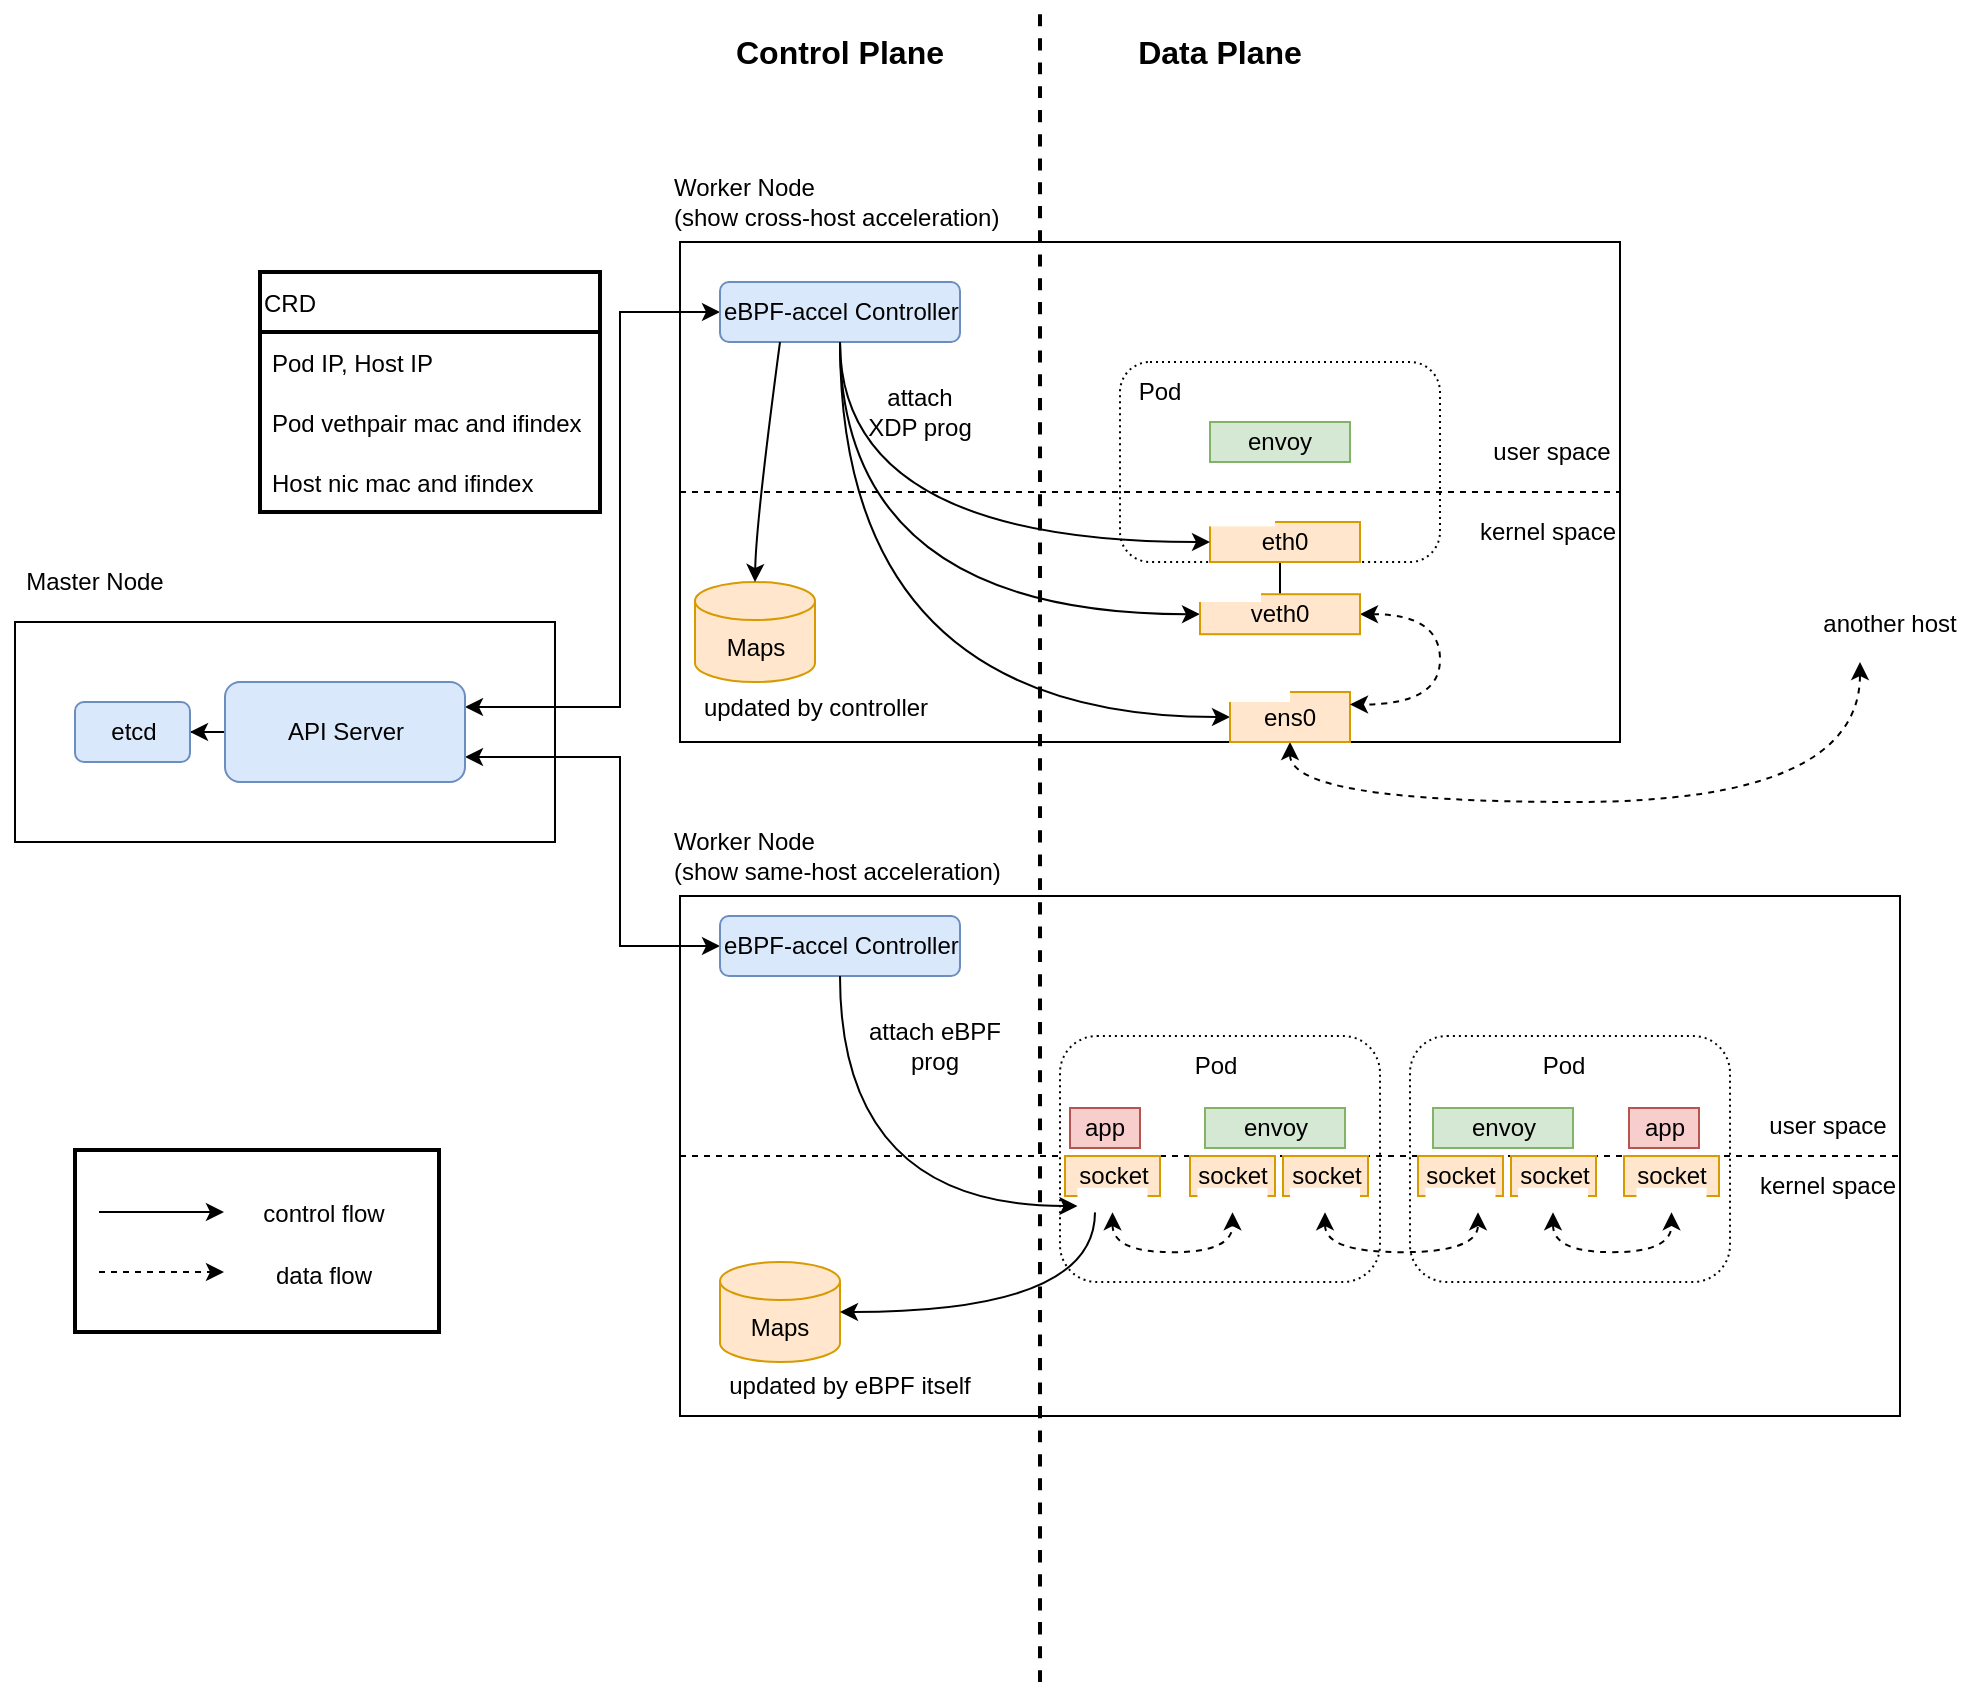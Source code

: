 <mxfile version="15.5.9" type="github">
  <diagram id="M2nfgKmNFZcQD9SM70Va" name="Page-1">
    <mxGraphModel dx="1350" dy="1825" grid="1" gridSize="10" guides="1" tooltips="1" connect="1" arrows="1" fold="1" page="1" pageScale="1" pageWidth="850" pageHeight="1100" math="0" shadow="0">
      <root>
        <mxCell id="0" />
        <mxCell id="1" parent="0" />
        <mxCell id="VoGEhj3P5TK3Omv5-3tw-176" value="" style="rounded=0;whiteSpace=wrap;html=1;shadow=0;fontSize=18;strokeColor=default;fillColor=#FFFFFF;align=left;strokeWidth=2;" vertex="1" parent="1">
          <mxGeometry x="277.5" y="394" width="182" height="91" as="geometry" />
        </mxCell>
        <mxCell id="VoGEhj3P5TK3Omv5-3tw-35" value="" style="rounded=0;whiteSpace=wrap;html=1;strokeColor=default;align=center;" vertex="1" parent="1">
          <mxGeometry x="610" y="327" width="120" height="60" as="geometry" />
        </mxCell>
        <mxCell id="VoGEhj3P5TK3Omv5-3tw-1" value="" style="rounded=0;whiteSpace=wrap;html=1;align=left;" vertex="1" parent="1">
          <mxGeometry x="247.5" y="130" width="270" height="110" as="geometry" />
        </mxCell>
        <mxCell id="VoGEhj3P5TK3Omv5-3tw-2" value="" style="rounded=0;whiteSpace=wrap;html=1;" vertex="1" parent="1">
          <mxGeometry x="580" y="267" width="610" height="260" as="geometry" />
        </mxCell>
        <mxCell id="VoGEhj3P5TK3Omv5-3tw-3" value="" style="rounded=0;whiteSpace=wrap;html=1;" vertex="1" parent="1">
          <mxGeometry x="580" y="-60" width="470" height="250" as="geometry" />
        </mxCell>
        <mxCell id="VoGEhj3P5TK3Omv5-3tw-4" value="Master Node" style="text;html=1;strokeColor=none;fillColor=none;align=center;verticalAlign=middle;whiteSpace=wrap;rounded=0;" vertex="1" parent="1">
          <mxGeometry x="240" y="100" width="95" height="20" as="geometry" />
        </mxCell>
        <mxCell id="VoGEhj3P5TK3Omv5-3tw-6" value="Worker Node&lt;br&gt;(show cross-host acceleration)" style="text;html=1;strokeColor=none;fillColor=none;align=left;verticalAlign=middle;whiteSpace=wrap;rounded=0;" vertex="1" parent="1">
          <mxGeometry x="575" y="-100" width="175" height="40" as="geometry" />
        </mxCell>
        <mxCell id="VoGEhj3P5TK3Omv5-3tw-41" style="edgeStyle=orthogonalEdgeStyle;rounded=0;orthogonalLoop=1;jettySize=auto;html=1;exitX=0;exitY=0.5;exitDx=0;exitDy=0;entryX=1;entryY=0.75;entryDx=0;entryDy=0;startArrow=classic;startFill=1;" edge="1" parent="1" source="VoGEhj3P5TK3Omv5-3tw-7" target="VoGEhj3P5TK3Omv5-3tw-9">
          <mxGeometry relative="1" as="geometry">
            <Array as="points">
              <mxPoint x="550" y="292" />
              <mxPoint x="550" y="198" />
            </Array>
          </mxGeometry>
        </mxCell>
        <mxCell id="VoGEhj3P5TK3Omv5-3tw-7" value="eBPF-accel Controller" style="rounded=1;whiteSpace=wrap;html=1;align=left;fillColor=#dae8fc;strokeColor=#6c8ebf;" vertex="1" parent="1">
          <mxGeometry x="600" y="277" width="120" height="30" as="geometry" />
        </mxCell>
        <mxCell id="VoGEhj3P5TK3Omv5-3tw-43" style="edgeStyle=orthogonalEdgeStyle;rounded=0;orthogonalLoop=1;jettySize=auto;html=1;exitX=0;exitY=0.5;exitDx=0;exitDy=0;entryX=1;entryY=0.25;entryDx=0;entryDy=0;startArrow=classic;startFill=1;" edge="1" parent="1" source="VoGEhj3P5TK3Omv5-3tw-8" target="VoGEhj3P5TK3Omv5-3tw-9">
          <mxGeometry relative="1" as="geometry">
            <Array as="points">
              <mxPoint x="550" y="-25" />
              <mxPoint x="550" y="173" />
            </Array>
          </mxGeometry>
        </mxCell>
        <mxCell id="VoGEhj3P5TK3Omv5-3tw-96" style="edgeStyle=orthogonalEdgeStyle;curved=1;rounded=0;orthogonalLoop=1;jettySize=auto;html=1;exitX=0.5;exitY=1;exitDx=0;exitDy=0;entryX=0;entryY=0.5;entryDx=0;entryDy=0;startArrow=none;startFill=0;endArrow=classic;endFill=1;" edge="1" parent="1" source="VoGEhj3P5TK3Omv5-3tw-8" target="VoGEhj3P5TK3Omv5-3tw-92">
          <mxGeometry relative="1" as="geometry" />
        </mxCell>
        <mxCell id="VoGEhj3P5TK3Omv5-3tw-97" style="edgeStyle=orthogonalEdgeStyle;curved=1;rounded=0;orthogonalLoop=1;jettySize=auto;html=1;exitX=0.5;exitY=1;exitDx=0;exitDy=0;entryX=0;entryY=0.5;entryDx=0;entryDy=0;startArrow=none;startFill=0;endArrow=classic;endFill=1;" edge="1" parent="1" source="VoGEhj3P5TK3Omv5-3tw-8" target="VoGEhj3P5TK3Omv5-3tw-83">
          <mxGeometry relative="1" as="geometry" />
        </mxCell>
        <mxCell id="VoGEhj3P5TK3Omv5-3tw-8" value="eBPF-accel Controller" style="rounded=1;whiteSpace=wrap;html=1;align=left;fillColor=#dae8fc;strokeColor=#6c8ebf;" vertex="1" parent="1">
          <mxGeometry x="600" y="-40" width="120" height="30" as="geometry" />
        </mxCell>
        <mxCell id="VoGEhj3P5TK3Omv5-3tw-13" style="edgeStyle=orthogonalEdgeStyle;rounded=0;orthogonalLoop=1;jettySize=auto;html=1;exitX=0;exitY=0.5;exitDx=0;exitDy=0;" edge="1" parent="1" source="VoGEhj3P5TK3Omv5-3tw-9" target="VoGEhj3P5TK3Omv5-3tw-12">
          <mxGeometry relative="1" as="geometry" />
        </mxCell>
        <mxCell id="VoGEhj3P5TK3Omv5-3tw-9" value="API Server" style="rounded=1;whiteSpace=wrap;html=1;align=center;fillColor=#dae8fc;strokeColor=#6c8ebf;" vertex="1" parent="1">
          <mxGeometry x="352.5" y="160" width="120" height="50" as="geometry" />
        </mxCell>
        <mxCell id="VoGEhj3P5TK3Omv5-3tw-12" value="etcd" style="rounded=1;whiteSpace=wrap;html=1;align=center;fillColor=#dae8fc;strokeColor=#6c8ebf;" vertex="1" parent="1">
          <mxGeometry x="277.5" y="170" width="57.5" height="30" as="geometry" />
        </mxCell>
        <mxCell id="VoGEhj3P5TK3Omv5-3tw-21" value="user space" style="text;html=1;strokeColor=none;fillColor=none;align=center;verticalAlign=middle;whiteSpace=wrap;rounded=0;" vertex="1" parent="1">
          <mxGeometry x="1118" y="367" width="72" height="30" as="geometry" />
        </mxCell>
        <mxCell id="VoGEhj3P5TK3Omv5-3tw-22" value="user space" style="text;html=1;strokeColor=none;fillColor=none;align=center;verticalAlign=middle;whiteSpace=wrap;rounded=0;" vertex="1" parent="1">
          <mxGeometry x="980" y="30" width="72" height="30" as="geometry" />
        </mxCell>
        <mxCell id="VoGEhj3P5TK3Omv5-3tw-23" value="kernel space" style="text;html=1;strokeColor=none;fillColor=none;align=center;verticalAlign=middle;whiteSpace=wrap;rounded=0;" vertex="1" parent="1">
          <mxGeometry x="1118" y="397" width="72" height="30" as="geometry" />
        </mxCell>
        <mxCell id="VoGEhj3P5TK3Omv5-3tw-24" value="kernel space" style="text;html=1;strokeColor=none;fillColor=none;align=center;verticalAlign=middle;whiteSpace=wrap;rounded=0;" vertex="1" parent="1">
          <mxGeometry x="978" y="70" width="72" height="30" as="geometry" />
        </mxCell>
        <mxCell id="VoGEhj3P5TK3Omv5-3tw-27" value="Maps" style="shape=cylinder3;whiteSpace=wrap;html=1;boundedLbl=1;backgroundOutline=1;size=9.5;strokeColor=#d79b00;align=center;fillColor=#ffe6cc;" vertex="1" parent="1">
          <mxGeometry x="600" y="450" width="60" height="50" as="geometry" />
        </mxCell>
        <mxCell id="VoGEhj3P5TK3Omv5-3tw-28" value="Maps" style="shape=cylinder3;whiteSpace=wrap;html=1;boundedLbl=1;backgroundOutline=1;size=9.5;strokeColor=#d79b00;align=center;fillColor=#ffe6cc;" vertex="1" parent="1">
          <mxGeometry x="587.5" y="110" width="60" height="50" as="geometry" />
        </mxCell>
        <mxCell id="VoGEhj3P5TK3Omv5-3tw-30" value="" style="curved=1;endArrow=classic;html=1;rounded=0;exitX=0.25;exitY=1;exitDx=0;exitDy=0;entryX=0.5;entryY=0;entryDx=0;entryDy=0;entryPerimeter=0;" edge="1" parent="1" source="VoGEhj3P5TK3Omv5-3tw-8" target="VoGEhj3P5TK3Omv5-3tw-28">
          <mxGeometry width="50" height="50" relative="1" as="geometry">
            <mxPoint x="820" y="55" as="sourcePoint" />
            <mxPoint x="840" y="120" as="targetPoint" />
            <Array as="points">
              <mxPoint x="618" y="80" />
            </Array>
          </mxGeometry>
        </mxCell>
        <mxCell id="VoGEhj3P5TK3Omv5-3tw-80" value="" style="rounded=1;whiteSpace=wrap;html=1;strokeColor=default;align=center;dashed=1;dashPattern=1 2;" vertex="1" parent="1">
          <mxGeometry x="800" width="160" height="100" as="geometry" />
        </mxCell>
        <mxCell id="VoGEhj3P5TK3Omv5-3tw-20" value="" style="endArrow=none;dashed=1;html=1;rounded=0;exitX=0;exitY=0.5;exitDx=0;exitDy=0;entryX=1;entryY=0.5;entryDx=0;entryDy=0;" edge="1" parent="1" source="VoGEhj3P5TK3Omv5-3tw-3" target="VoGEhj3P5TK3Omv5-3tw-3">
          <mxGeometry width="50" height="50" relative="1" as="geometry">
            <mxPoint x="585" y="99.5" as="sourcePoint" />
            <mxPoint x="885" y="99.5" as="targetPoint" />
          </mxGeometry>
        </mxCell>
        <mxCell id="VoGEhj3P5TK3Omv5-3tw-136" style="edgeStyle=orthogonalEdgeStyle;curved=1;rounded=0;orthogonalLoop=1;jettySize=auto;html=1;exitX=0.5;exitY=1;exitDx=0;exitDy=0;dashed=1;fontSize=12;startArrow=classic;startFill=1;endArrow=classic;endFill=1;strokeWidth=1;" edge="1" parent="1" source="VoGEhj3P5TK3Omv5-3tw-83">
          <mxGeometry relative="1" as="geometry">
            <mxPoint x="1170" y="150" as="targetPoint" />
            <Array as="points">
              <mxPoint x="885" y="220" />
              <mxPoint x="1170" y="220" />
            </Array>
          </mxGeometry>
        </mxCell>
        <mxCell id="VoGEhj3P5TK3Omv5-3tw-83" value="ens0" style="rounded=0;whiteSpace=wrap;html=1;strokeColor=#d79b00;align=center;rotation=0;fillColor=#ffe6cc;" vertex="1" parent="1">
          <mxGeometry x="855" y="165" width="60" height="25" as="geometry" />
        </mxCell>
        <mxCell id="VoGEhj3P5TK3Omv5-3tw-86" value="envoy" style="rounded=0;whiteSpace=wrap;html=1;strokeColor=#82b366;align=center;fillColor=#d5e8d4;" vertex="1" parent="1">
          <mxGeometry x="845" y="30" width="70" height="20" as="geometry" />
        </mxCell>
        <mxCell id="VoGEhj3P5TK3Omv5-3tw-93" style="edgeStyle=orthogonalEdgeStyle;rounded=0;orthogonalLoop=1;jettySize=auto;html=1;exitX=0.5;exitY=1;exitDx=0;exitDy=0;entryX=0.5;entryY=0;entryDx=0;entryDy=0;startArrow=none;startFill=0;endArrow=none;endFill=0;" edge="1" parent="1" source="VoGEhj3P5TK3Omv5-3tw-91" target="VoGEhj3P5TK3Omv5-3tw-92">
          <mxGeometry relative="1" as="geometry" />
        </mxCell>
        <mxCell id="VoGEhj3P5TK3Omv5-3tw-91" value="eth0" style="rounded=0;whiteSpace=wrap;html=1;fillColor=#ffe6cc;strokeColor=#d79b00;shadow=0;" vertex="1" parent="1">
          <mxGeometry x="845" y="80" width="75" height="20" as="geometry" />
        </mxCell>
        <mxCell id="VoGEhj3P5TK3Omv5-3tw-134" style="edgeStyle=orthogonalEdgeStyle;rounded=0;orthogonalLoop=1;jettySize=auto;html=1;exitX=1;exitY=0.5;exitDx=0;exitDy=0;entryX=1;entryY=0.25;entryDx=0;entryDy=0;fontSize=12;startArrow=classic;startFill=1;endArrow=classic;endFill=1;strokeWidth=1;curved=1;dashed=1;" edge="1" parent="1" source="VoGEhj3P5TK3Omv5-3tw-92" target="VoGEhj3P5TK3Omv5-3tw-83">
          <mxGeometry relative="1" as="geometry">
            <Array as="points">
              <mxPoint x="960" y="126" />
              <mxPoint x="960" y="171" />
            </Array>
          </mxGeometry>
        </mxCell>
        <mxCell id="VoGEhj3P5TK3Omv5-3tw-92" value="veth0" style="rounded=0;whiteSpace=wrap;html=1;shadow=0;strokeColor=#d79b00;align=center;fillColor=#ffe6cc;" vertex="1" parent="1">
          <mxGeometry x="840" y="116.1" width="80" height="20" as="geometry" />
        </mxCell>
        <mxCell id="VoGEhj3P5TK3Omv5-3tw-94" value="Pod" style="text;html=1;strokeColor=none;fillColor=none;align=center;verticalAlign=middle;whiteSpace=wrap;rounded=0;shadow=0;" vertex="1" parent="1">
          <mxGeometry x="790" width="60" height="30" as="geometry" />
        </mxCell>
        <mxCell id="VoGEhj3P5TK3Omv5-3tw-95" style="edgeStyle=orthogonalEdgeStyle;rounded=0;orthogonalLoop=1;jettySize=auto;html=1;exitX=0.5;exitY=1;exitDx=0;exitDy=0;entryX=0;entryY=0.5;entryDx=0;entryDy=0;startArrow=none;startFill=0;endArrow=classic;endFill=1;curved=1;" edge="1" parent="1" source="VoGEhj3P5TK3Omv5-3tw-8" target="VoGEhj3P5TK3Omv5-3tw-91">
          <mxGeometry relative="1" as="geometry" />
        </mxCell>
        <mxCell id="VoGEhj3P5TK3Omv5-3tw-98" value="" style="shape=image;verticalLabelPosition=bottom;labelBackgroundColor=#ffffff;verticalAlign=top;aspect=fixed;imageAspect=0;image=https://ebpf.io/static/logo-big-9cf8920e80cdc57e6ea60825ebe287ca.png;imageBackground=default;" vertex="1" parent="1">
          <mxGeometry x="842.5" y="70.0" width="35" height="12.19" as="geometry" />
        </mxCell>
        <mxCell id="VoGEhj3P5TK3Omv5-3tw-101" value="" style="shape=image;verticalLabelPosition=bottom;labelBackgroundColor=#ffffff;verticalAlign=top;aspect=fixed;imageAspect=0;image=https://ebpf.io/static/logo-big-9cf8920e80cdc57e6ea60825ebe287ca.png;imageBackground=default;" vertex="1" parent="1">
          <mxGeometry x="835.5" y="107.81" width="35" height="12.19" as="geometry" />
        </mxCell>
        <mxCell id="VoGEhj3P5TK3Omv5-3tw-103" value="" style="shape=image;verticalLabelPosition=bottom;labelBackgroundColor=#ffffff;verticalAlign=top;aspect=fixed;imageAspect=0;image=https://ebpf.io/static/logo-big-9cf8920e80cdc57e6ea60825ebe287ca.png;imageBackground=default;" vertex="1" parent="1">
          <mxGeometry x="850" y="157.81" width="35" height="12.19" as="geometry" />
        </mxCell>
        <mxCell id="VoGEhj3P5TK3Omv5-3tw-104" value="" style="endArrow=none;dashed=1;html=1;rounded=0;curved=1;strokeWidth=2;" edge="1" parent="1">
          <mxGeometry width="50" height="50" relative="1" as="geometry">
            <mxPoint x="760" y="660" as="sourcePoint" />
            <mxPoint x="760" y="-180" as="targetPoint" />
          </mxGeometry>
        </mxCell>
        <mxCell id="VoGEhj3P5TK3Omv5-3tw-107" value="attach XDP prog" style="text;html=1;strokeColor=none;fillColor=none;align=center;verticalAlign=middle;whiteSpace=wrap;rounded=0;shadow=0;" vertex="1" parent="1">
          <mxGeometry x="670" y="10" width="60" height="30" as="geometry" />
        </mxCell>
        <mxCell id="VoGEhj3P5TK3Omv5-3tw-108" value="&lt;b&gt;&lt;font style=&quot;font-size: 16px&quot;&gt;Control Plane&lt;/font&gt;&lt;/b&gt;" style="text;html=1;strokeColor=none;fillColor=none;align=center;verticalAlign=middle;whiteSpace=wrap;rounded=0;shadow=0;" vertex="1" parent="1">
          <mxGeometry x="580" y="-170" width="160" height="30" as="geometry" />
        </mxCell>
        <mxCell id="VoGEhj3P5TK3Omv5-3tw-109" value="&lt;b&gt;&lt;font style=&quot;font-size: 16px&quot;&gt;Data Plane&lt;/font&gt;&lt;/b&gt;" style="text;html=1;strokeColor=none;fillColor=none;align=center;verticalAlign=middle;whiteSpace=wrap;rounded=0;shadow=0;" vertex="1" parent="1">
          <mxGeometry x="770" y="-170" width="160" height="30" as="geometry" />
        </mxCell>
        <mxCell id="VoGEhj3P5TK3Omv5-3tw-110" value="" style="rounded=1;whiteSpace=wrap;html=1;strokeColor=default;align=center;dashed=1;dashPattern=1 2;" vertex="1" parent="1">
          <mxGeometry x="770" y="337" width="160" height="123" as="geometry" />
        </mxCell>
        <mxCell id="VoGEhj3P5TK3Omv5-3tw-112" value="envoy" style="rounded=0;whiteSpace=wrap;html=1;strokeColor=#82b366;align=center;fillColor=#d5e8d4;" vertex="1" parent="1">
          <mxGeometry x="842.5" y="373" width="70" height="20" as="geometry" />
        </mxCell>
        <mxCell id="VoGEhj3P5TK3Omv5-3tw-116" value="Pod" style="text;html=1;strokeColor=none;fillColor=none;align=center;verticalAlign=middle;whiteSpace=wrap;rounded=0;shadow=0;" vertex="1" parent="1">
          <mxGeometry x="817.5" y="337" width="60" height="30" as="geometry" />
        </mxCell>
        <mxCell id="VoGEhj3P5TK3Omv5-3tw-120" value="" style="endArrow=classic;html=1;rounded=0;dashed=1;fontSize=16;strokeWidth=1;" edge="1" parent="1">
          <mxGeometry width="50" height="50" relative="1" as="geometry">
            <mxPoint x="289.5" y="455" as="sourcePoint" />
            <mxPoint x="352" y="455" as="targetPoint" />
          </mxGeometry>
        </mxCell>
        <mxCell id="VoGEhj3P5TK3Omv5-3tw-121" value="" style="endArrow=classic;html=1;rounded=0;fontSize=16;strokeWidth=1;" edge="1" parent="1">
          <mxGeometry width="50" height="50" relative="1" as="geometry">
            <mxPoint x="289.5" y="425" as="sourcePoint" />
            <mxPoint x="352" y="425" as="targetPoint" />
          </mxGeometry>
        </mxCell>
        <mxCell id="VoGEhj3P5TK3Omv5-3tw-122" value="&lt;font style=&quot;font-size: 12px&quot;&gt;control flow&lt;/font&gt;" style="text;html=1;strokeColor=none;fillColor=none;align=center;verticalAlign=middle;whiteSpace=wrap;rounded=0;shadow=0;fontSize=16;" vertex="1" parent="1">
          <mxGeometry x="362" y="409" width="80" height="30" as="geometry" />
        </mxCell>
        <mxCell id="VoGEhj3P5TK3Omv5-3tw-125" value="&lt;font style=&quot;font-size: 12px&quot;&gt;data flow&lt;/font&gt;" style="text;html=1;strokeColor=none;fillColor=none;align=center;verticalAlign=middle;whiteSpace=wrap;rounded=0;shadow=0;fontSize=16;" vertex="1" parent="1">
          <mxGeometry x="362" y="440" width="80" height="30" as="geometry" />
        </mxCell>
        <mxCell id="VoGEhj3P5TK3Omv5-3tw-129" value="attach eBPF prog" style="text;html=1;strokeColor=none;fillColor=none;align=center;verticalAlign=middle;whiteSpace=wrap;rounded=0;shadow=0;" vertex="1" parent="1">
          <mxGeometry x="670" y="327" width="75" height="30" as="geometry" />
        </mxCell>
        <mxCell id="VoGEhj3P5TK3Omv5-3tw-130" value="app" style="rounded=0;whiteSpace=wrap;html=1;strokeColor=#b85450;align=center;fillColor=#f8cecc;" vertex="1" parent="1">
          <mxGeometry x="775" y="373" width="35" height="20" as="geometry" />
        </mxCell>
        <mxCell id="VoGEhj3P5TK3Omv5-3tw-131" value="" style="rounded=1;whiteSpace=wrap;html=1;strokeColor=default;align=center;dashed=1;dashPattern=1 2;" vertex="1" parent="1">
          <mxGeometry x="945" y="337" width="160" height="123" as="geometry" />
        </mxCell>
        <mxCell id="VoGEhj3P5TK3Omv5-3tw-105" style="rounded=0;orthogonalLoop=1;jettySize=auto;html=1;exitX=0;exitY=0.5;exitDx=0;exitDy=0;entryX=1;entryY=0.5;entryDx=0;entryDy=0;startArrow=none;startFill=0;endArrow=none;endFill=0;strokeWidth=1;dashed=1;" edge="1" parent="1" source="VoGEhj3P5TK3Omv5-3tw-2" target="VoGEhj3P5TK3Omv5-3tw-2">
          <mxGeometry relative="1" as="geometry" />
        </mxCell>
        <mxCell id="VoGEhj3P5TK3Omv5-3tw-137" value="another host" style="text;html=1;strokeColor=none;fillColor=none;align=center;verticalAlign=middle;whiteSpace=wrap;rounded=0;shadow=0;fontSize=12;" vertex="1" parent="1">
          <mxGeometry x="1140" y="116" width="90" height="30" as="geometry" />
        </mxCell>
        <mxCell id="VoGEhj3P5TK3Omv5-3tw-141" value="Worker Node&lt;br&gt;(show same-host acceleration)" style="text;html=1;strokeColor=none;fillColor=none;align=left;verticalAlign=middle;whiteSpace=wrap;rounded=0;" vertex="1" parent="1">
          <mxGeometry x="575" y="227" width="175" height="40" as="geometry" />
        </mxCell>
        <mxCell id="VoGEhj3P5TK3Omv5-3tw-142" value="socket" style="rounded=0;whiteSpace=wrap;html=1;strokeColor=#d79b00;align=center;fillColor=#ffe6cc;" vertex="1" parent="1">
          <mxGeometry x="772.5" y="397" width="47.5" height="20" as="geometry" />
        </mxCell>
        <mxCell id="VoGEhj3P5TK3Omv5-3tw-143" value="socket" style="rounded=0;whiteSpace=wrap;html=1;strokeColor=#d79b00;align=center;fillColor=#ffe6cc;" vertex="1" parent="1">
          <mxGeometry x="835" y="397" width="42.5" height="20" as="geometry" />
        </mxCell>
        <mxCell id="VoGEhj3P5TK3Omv5-3tw-145" value="socket" style="rounded=0;whiteSpace=wrap;html=1;strokeColor=#d79b00;align=center;fillColor=#ffe6cc;" vertex="1" parent="1">
          <mxGeometry x="881.5" y="397" width="42.5" height="20" as="geometry" />
        </mxCell>
        <mxCell id="VoGEhj3P5TK3Omv5-3tw-166" style="edgeStyle=orthogonalEdgeStyle;curved=1;rounded=0;orthogonalLoop=1;jettySize=auto;html=1;exitX=0.5;exitY=1;exitDx=0;exitDy=0;entryX=0.5;entryY=1;entryDx=0;entryDy=0;dashed=1;fontSize=12;startArrow=classic;startFill=1;endArrow=classic;endFill=1;strokeWidth=1;" edge="1" parent="1" source="VoGEhj3P5TK3Omv5-3tw-117" target="VoGEhj3P5TK3Omv5-3tw-147">
          <mxGeometry relative="1" as="geometry" />
        </mxCell>
        <mxCell id="VoGEhj3P5TK3Omv5-3tw-170" style="edgeStyle=orthogonalEdgeStyle;curved=1;rounded=0;orthogonalLoop=1;jettySize=auto;html=1;exitX=0.25;exitY=1;exitDx=0;exitDy=0;entryX=1;entryY=0.5;entryDx=0;entryDy=0;entryPerimeter=0;fontSize=12;startArrow=none;startFill=0;endArrow=classic;endFill=1;strokeWidth=1;" edge="1" parent="1" source="VoGEhj3P5TK3Omv5-3tw-117" target="VoGEhj3P5TK3Omv5-3tw-27">
          <mxGeometry relative="1" as="geometry" />
        </mxCell>
        <mxCell id="VoGEhj3P5TK3Omv5-3tw-117" value="" style="shape=image;verticalLabelPosition=bottom;labelBackgroundColor=#ffffff;verticalAlign=top;aspect=fixed;imageAspect=0;image=https://ebpf.io/static/logo-big-9cf8920e80cdc57e6ea60825ebe287ca.png;imageBackground=default;fillColor=#ffe6cc;strokeColor=#d79b00;" vertex="1" parent="1">
          <mxGeometry x="778.75" y="412.91" width="35" height="12.19" as="geometry" />
        </mxCell>
        <mxCell id="VoGEhj3P5TK3Omv5-3tw-147" value="" style="shape=image;verticalLabelPosition=bottom;labelBackgroundColor=#ffffff;verticalAlign=top;aspect=fixed;imageAspect=0;image=https://ebpf.io/static/logo-big-9cf8920e80cdc57e6ea60825ebe287ca.png;imageBackground=default;" vertex="1" parent="1">
          <mxGeometry x="838.75" y="412.91" width="35" height="12.19" as="geometry" />
        </mxCell>
        <mxCell id="VoGEhj3P5TK3Omv5-3tw-168" style="edgeStyle=orthogonalEdgeStyle;curved=1;rounded=0;orthogonalLoop=1;jettySize=auto;html=1;exitX=0.5;exitY=1;exitDx=0;exitDy=0;entryX=0.75;entryY=1;entryDx=0;entryDy=0;dashed=1;fontSize=12;startArrow=classic;startFill=1;endArrow=classic;endFill=1;strokeWidth=1;" edge="1" parent="1" source="VoGEhj3P5TK3Omv5-3tw-148" target="VoGEhj3P5TK3Omv5-3tw-163">
          <mxGeometry relative="1" as="geometry" />
        </mxCell>
        <mxCell id="VoGEhj3P5TK3Omv5-3tw-148" value="" style="shape=image;verticalLabelPosition=bottom;labelBackgroundColor=#ffffff;verticalAlign=top;aspect=fixed;imageAspect=0;image=https://ebpf.io/static/logo-big-9cf8920e80cdc57e6ea60825ebe287ca.png;imageBackground=default;" vertex="1" parent="1">
          <mxGeometry x="885" y="412.91" width="35" height="12.19" as="geometry" />
        </mxCell>
        <mxCell id="VoGEhj3P5TK3Omv5-3tw-157" value="envoy" style="rounded=0;whiteSpace=wrap;html=1;strokeColor=#82b366;align=center;fillColor=#d5e8d4;" vertex="1" parent="1">
          <mxGeometry x="956.5" y="373" width="70" height="20" as="geometry" />
        </mxCell>
        <mxCell id="VoGEhj3P5TK3Omv5-3tw-158" value="app" style="rounded=0;whiteSpace=wrap;html=1;strokeColor=#b85450;align=center;fillColor=#f8cecc;" vertex="1" parent="1">
          <mxGeometry x="1054.5" y="373" width="35" height="20" as="geometry" />
        </mxCell>
        <mxCell id="VoGEhj3P5TK3Omv5-3tw-159" value="socket" style="rounded=0;whiteSpace=wrap;html=1;strokeColor=#d79b00;align=center;fillColor=#ffe6cc;" vertex="1" parent="1">
          <mxGeometry x="1052" y="397" width="47.5" height="20" as="geometry" />
        </mxCell>
        <mxCell id="VoGEhj3P5TK3Omv5-3tw-160" value="socket" style="rounded=0;whiteSpace=wrap;html=1;strokeColor=#d79b00;align=center;fillColor=#ffe6cc;" vertex="1" parent="1">
          <mxGeometry x="949" y="397" width="42.5" height="20" as="geometry" />
        </mxCell>
        <mxCell id="VoGEhj3P5TK3Omv5-3tw-161" value="socket" style="rounded=0;whiteSpace=wrap;html=1;strokeColor=#d79b00;align=center;fillColor=#ffe6cc;" vertex="1" parent="1">
          <mxGeometry x="995.5" y="397" width="42.5" height="20" as="geometry" />
        </mxCell>
        <mxCell id="VoGEhj3P5TK3Omv5-3tw-162" value="" style="shape=image;verticalLabelPosition=bottom;labelBackgroundColor=#ffffff;verticalAlign=top;aspect=fixed;imageAspect=0;image=https://ebpf.io/static/logo-big-9cf8920e80cdc57e6ea60825ebe287ca.png;imageBackground=default;" vertex="1" parent="1">
          <mxGeometry x="1058.25" y="412.91" width="35" height="12.19" as="geometry" />
        </mxCell>
        <mxCell id="VoGEhj3P5TK3Omv5-3tw-163" value="" style="shape=image;verticalLabelPosition=bottom;labelBackgroundColor=#ffffff;verticalAlign=top;aspect=fixed;imageAspect=0;image=https://ebpf.io/static/logo-big-9cf8920e80cdc57e6ea60825ebe287ca.png;imageBackground=default;" vertex="1" parent="1">
          <mxGeometry x="952.75" y="412.91" width="35" height="12.19" as="geometry" />
        </mxCell>
        <mxCell id="VoGEhj3P5TK3Omv5-3tw-167" style="edgeStyle=orthogonalEdgeStyle;curved=1;rounded=0;orthogonalLoop=1;jettySize=auto;html=1;exitX=0.5;exitY=1;exitDx=0;exitDy=0;entryX=0.5;entryY=1;entryDx=0;entryDy=0;dashed=1;fontSize=12;startArrow=classic;startFill=1;endArrow=classic;endFill=1;strokeWidth=1;" edge="1" parent="1" source="VoGEhj3P5TK3Omv5-3tw-164" target="VoGEhj3P5TK3Omv5-3tw-162">
          <mxGeometry relative="1" as="geometry" />
        </mxCell>
        <mxCell id="VoGEhj3P5TK3Omv5-3tw-164" value="" style="shape=image;verticalLabelPosition=bottom;labelBackgroundColor=#ffffff;verticalAlign=top;aspect=fixed;imageAspect=0;image=https://ebpf.io/static/logo-big-9cf8920e80cdc57e6ea60825ebe287ca.png;imageBackground=default;" vertex="1" parent="1">
          <mxGeometry x="999" y="412.91" width="35" height="12.19" as="geometry" />
        </mxCell>
        <mxCell id="VoGEhj3P5TK3Omv5-3tw-165" value="Pod" style="text;html=1;strokeColor=none;fillColor=none;align=center;verticalAlign=middle;whiteSpace=wrap;rounded=0;shadow=0;" vertex="1" parent="1">
          <mxGeometry x="991.75" y="337" width="60" height="30" as="geometry" />
        </mxCell>
        <mxCell id="VoGEhj3P5TK3Omv5-3tw-169" style="edgeStyle=orthogonalEdgeStyle;curved=1;rounded=0;orthogonalLoop=1;jettySize=auto;html=1;exitX=0.5;exitY=1;exitDx=0;exitDy=0;entryX=0;entryY=0.75;entryDx=0;entryDy=0;fontSize=12;startArrow=none;startFill=0;endArrow=classic;endFill=1;strokeWidth=1;" edge="1" parent="1" source="VoGEhj3P5TK3Omv5-3tw-7" target="VoGEhj3P5TK3Omv5-3tw-117">
          <mxGeometry relative="1" as="geometry" />
        </mxCell>
        <mxCell id="VoGEhj3P5TK3Omv5-3tw-171" value="updated by eBPF itself" style="text;html=1;strokeColor=none;fillColor=none;align=center;verticalAlign=middle;whiteSpace=wrap;rounded=0;shadow=0;fontSize=12;" vertex="1" parent="1">
          <mxGeometry x="590" y="497" width="150" height="30" as="geometry" />
        </mxCell>
        <mxCell id="VoGEhj3P5TK3Omv5-3tw-174" value="updated by controller" style="text;html=1;strokeColor=none;fillColor=none;align=center;verticalAlign=middle;whiteSpace=wrap;rounded=0;shadow=0;dashed=1;dashPattern=1 2;fontSize=12;" vertex="1" parent="1">
          <mxGeometry x="587.5" y="157.81" width="120" height="30" as="geometry" />
        </mxCell>
        <mxCell id="VoGEhj3P5TK3Omv5-3tw-182" value="CRD" style="swimlane;fontStyle=0;childLayout=stackLayout;horizontal=1;startSize=30;horizontalStack=0;resizeParent=1;resizeParentMax=0;resizeLast=0;collapsible=1;marginBottom=0;shadow=0;fontSize=12;strokeColor=default;strokeWidth=2;fillColor=#FFFFFF;align=left;" vertex="1" parent="1">
          <mxGeometry x="370" y="-45" width="170" height="120" as="geometry" />
        </mxCell>
        <mxCell id="VoGEhj3P5TK3Omv5-3tw-183" value="Pod IP, Host IP" style="text;strokeColor=none;fillColor=none;align=left;verticalAlign=middle;spacingLeft=4;spacingRight=4;overflow=hidden;points=[[0,0.5],[1,0.5]];portConstraint=eastwest;rotatable=0;shadow=0;fontSize=12;" vertex="1" parent="VoGEhj3P5TK3Omv5-3tw-182">
          <mxGeometry y="30" width="170" height="30" as="geometry" />
        </mxCell>
        <mxCell id="VoGEhj3P5TK3Omv5-3tw-184" value="Pod vethpair mac and ifindex" style="text;strokeColor=none;fillColor=none;align=left;verticalAlign=middle;spacingLeft=4;spacingRight=4;overflow=hidden;points=[[0,0.5],[1,0.5]];portConstraint=eastwest;rotatable=0;shadow=0;fontSize=12;" vertex="1" parent="VoGEhj3P5TK3Omv5-3tw-182">
          <mxGeometry y="60" width="170" height="30" as="geometry" />
        </mxCell>
        <mxCell id="VoGEhj3P5TK3Omv5-3tw-185" value="Host nic mac and ifindex" style="text;strokeColor=none;fillColor=none;align=left;verticalAlign=middle;spacingLeft=4;spacingRight=4;overflow=hidden;points=[[0,0.5],[1,0.5]];portConstraint=eastwest;rotatable=0;shadow=0;fontSize=12;" vertex="1" parent="VoGEhj3P5TK3Omv5-3tw-182">
          <mxGeometry y="90" width="170" height="30" as="geometry" />
        </mxCell>
      </root>
    </mxGraphModel>
  </diagram>
</mxfile>
